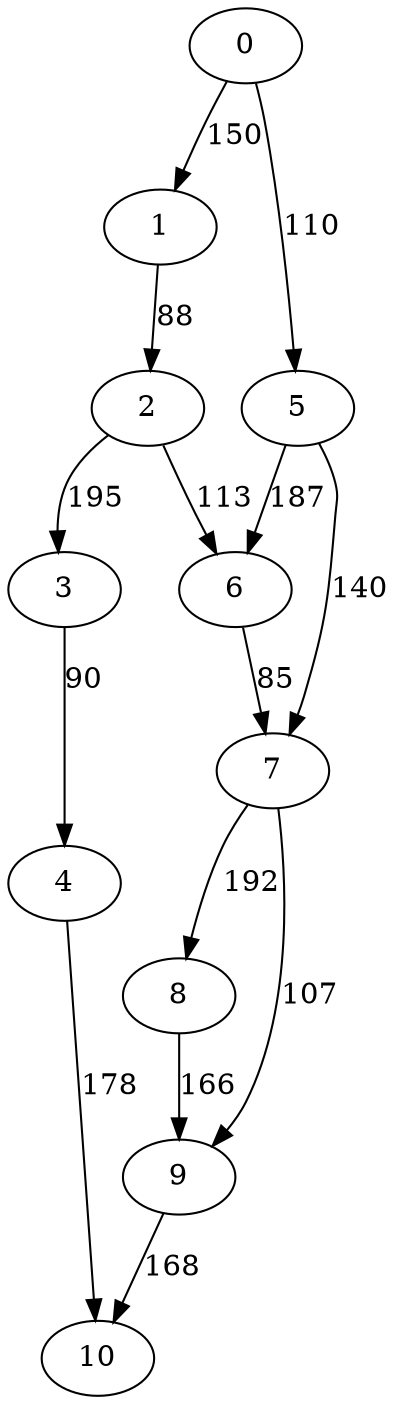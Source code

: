 digraph t10p2r7_18 {
0 -> 1 [ label = 150 ];
0 -> 5 [ label = 110 ];
1 -> 2 [ label = 88 ];
2 -> 3 [ label = 195 ];
2 -> 6 [ label = 113 ];
3 -> 4 [ label = 90 ];
4 -> 10 [ label = 178 ];
5 -> 6 [ label = 187 ];
5 -> 7 [ label = 140 ];
6 -> 7 [ label = 85 ];
7 -> 8 [ label = 192 ];
7 -> 9 [ label = 107 ];
8 -> 9 [ label = 166 ];
9 -> 10 [ label = 168 ];
 }

